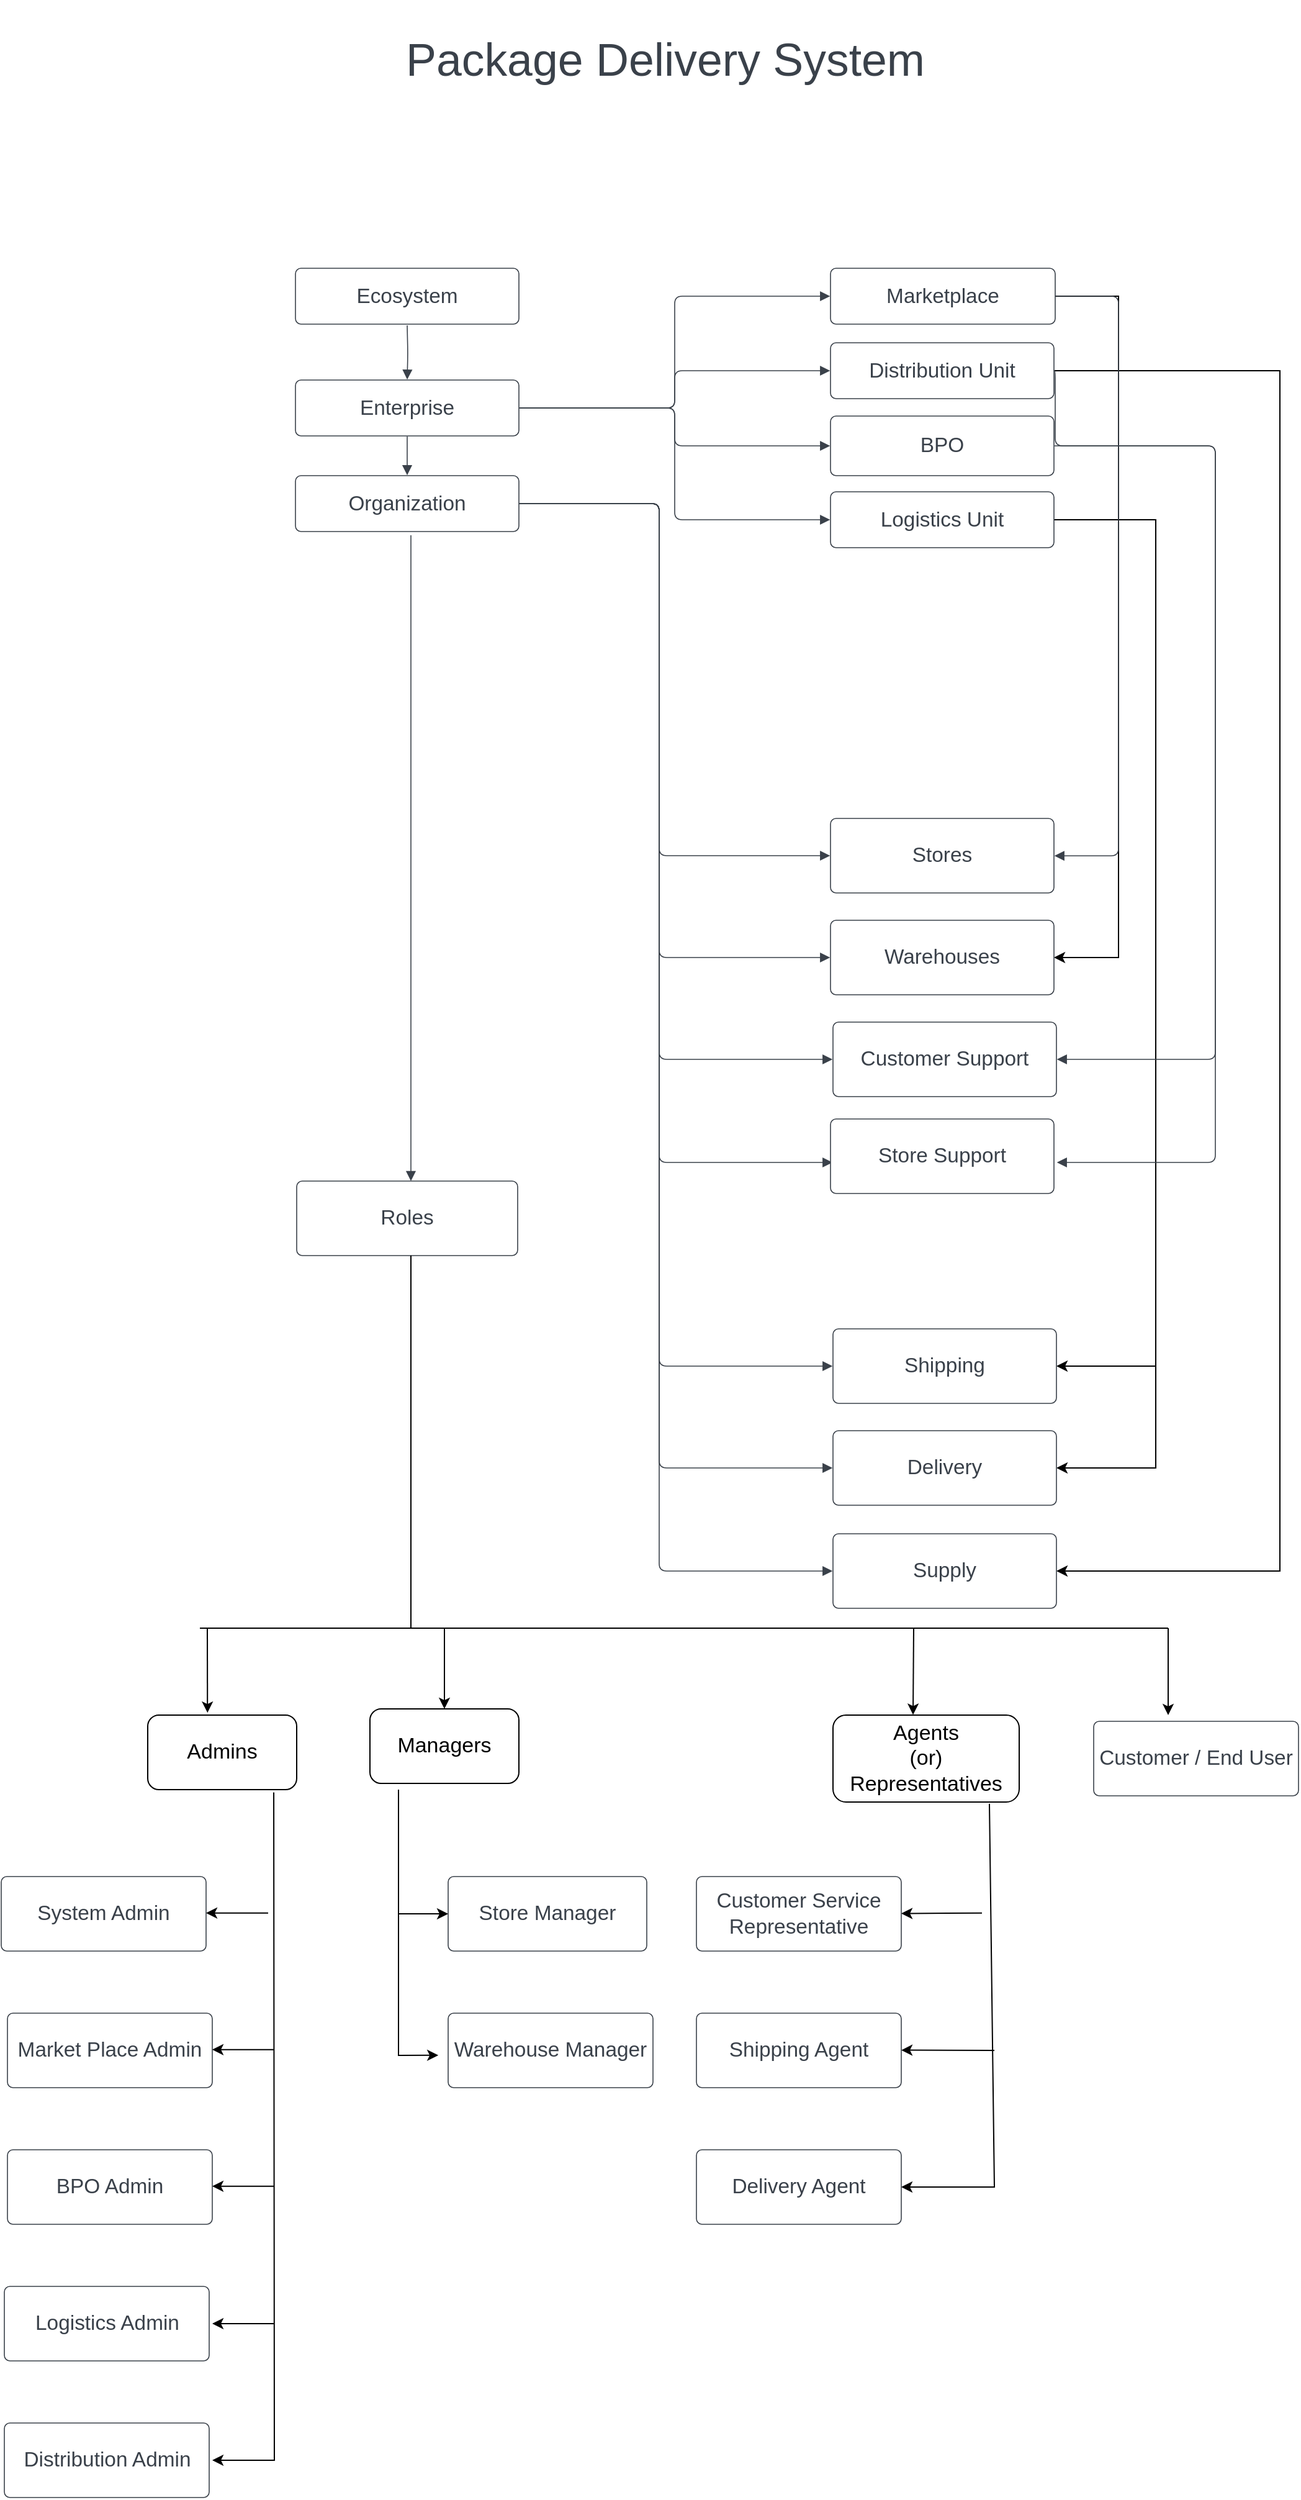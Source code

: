 <mxfile version="20.6.2" type="device"><diagram id="_KM4cDrB0EfIbskarzu1" name="Page-1"><mxGraphModel dx="1434" dy="3007" grid="1" gridSize="10" guides="1" tooltips="1" connect="1" arrows="1" fold="1" page="1" pageScale="1" pageWidth="850" pageHeight="1100" math="0" shadow="0"><root><mxCell id="0"/><mxCell id="1" parent="0"/><mxCell id="v-QbjUcrYz_0qYeS21ap-15" value="" style="endArrow=classic;html=1;rounded=0;fontSize=17;entryX=0.5;entryY=0;entryDx=0;entryDy=0;" parent="1" target="v-QbjUcrYz_0qYeS21ap-7" edge="1"><mxGeometry width="50" height="50" relative="1" as="geometry"><mxPoint x="387" y="-830" as="sourcePoint"/><mxPoint x="670" y="-860" as="targetPoint"/></mxGeometry></mxCell><mxCell id="VC-1KPR2c57iWx8Tasic-6" style="edgeStyle=orthogonalEdgeStyle;rounded=0;orthogonalLoop=1;jettySize=auto;html=1;exitX=1;exitY=0.5;exitDx=0;exitDy=0;entryX=1;entryY=0.5;entryDx=0;entryDy=0;" parent="1" source="TguIyrNCBY1Vem0He5Pm-1" target="TguIyrNCBY1Vem0He5Pm-6" edge="1"><mxGeometry relative="1" as="geometry"><Array as="points"><mxPoint x="930" y="-1902"/><mxPoint x="930" y="-1370"/></Array></mxGeometry></mxCell><UserObject label="Marketplace" lucidchartObjectId="tSN~vLJCm10G" id="TguIyrNCBY1Vem0He5Pm-1"><mxCell style="html=1;overflow=block;blockSpacing=1;whiteSpace=wrap;fontSize=16.7;fontColor=#3a414a;spacing=3.8;strokeColor=#3a414a;strokeOpacity=100;rounded=1;absoluteArcSize=1;arcSize=9;strokeWidth=0.8;" parent="1" vertex="1"><mxGeometry x="698" y="-1925" width="181" height="45" as="geometry"/></mxCell></UserObject><mxCell id="VC-1KPR2c57iWx8Tasic-7" style="edgeStyle=orthogonalEdgeStyle;rounded=0;orthogonalLoop=1;jettySize=auto;html=1;exitX=1;exitY=0.5;exitDx=0;exitDy=0;entryX=1;entryY=0.5;entryDx=0;entryDy=0;" parent="1" source="TguIyrNCBY1Vem0He5Pm-2" target="TguIyrNCBY1Vem0He5Pm-16" edge="1"><mxGeometry relative="1" as="geometry"><Array as="points"><mxPoint x="1060" y="-1842"/><mxPoint x="1060" y="-876"/></Array></mxGeometry></mxCell><UserObject label="Distribution Unit" lucidchartObjectId="tSN~O~~z7RpN" id="TguIyrNCBY1Vem0He5Pm-2"><mxCell style="html=1;overflow=block;blockSpacing=1;whiteSpace=wrap;fontSize=16.7;fontColor=#3a414a;spacing=3.8;strokeColor=#3a414a;strokeOpacity=100;rounded=1;absoluteArcSize=1;arcSize=9;strokeWidth=0.8;" parent="1" vertex="1"><mxGeometry x="698" y="-1865" width="180" height="45" as="geometry"/></mxCell></UserObject><UserObject label="BPO" lucidchartObjectId="tSN~8DPMY.2r" id="TguIyrNCBY1Vem0He5Pm-3"><mxCell style="html=1;overflow=block;blockSpacing=1;whiteSpace=wrap;fontSize=16.7;fontColor=#3a414a;spacing=3.8;strokeColor=#3a414a;strokeOpacity=100;rounded=1;absoluteArcSize=1;arcSize=9;strokeWidth=0.8;" parent="1" vertex="1"><mxGeometry x="698" y="-1806" width="180" height="48" as="geometry"/></mxCell></UserObject><mxCell id="VC-1KPR2c57iWx8Tasic-8" style="edgeStyle=orthogonalEdgeStyle;rounded=0;orthogonalLoop=1;jettySize=auto;html=1;exitX=1;exitY=0.5;exitDx=0;exitDy=0;entryX=1;entryY=0.5;entryDx=0;entryDy=0;" parent="1" source="TguIyrNCBY1Vem0He5Pm-4" target="TguIyrNCBY1Vem0He5Pm-11" edge="1"><mxGeometry relative="1" as="geometry"><Array as="points"><mxPoint x="960" y="-1722"/><mxPoint x="960" y="-1041"/></Array></mxGeometry></mxCell><mxCell id="VC-1KPR2c57iWx8Tasic-9" style="edgeStyle=orthogonalEdgeStyle;rounded=0;orthogonalLoop=1;jettySize=auto;html=1;exitX=1;exitY=0.5;exitDx=0;exitDy=0;entryX=1;entryY=0.5;entryDx=0;entryDy=0;" parent="1" source="TguIyrNCBY1Vem0He5Pm-4" target="TguIyrNCBY1Vem0He5Pm-12" edge="1"><mxGeometry relative="1" as="geometry"><Array as="points"><mxPoint x="960" y="-1722"/><mxPoint x="960" y="-959"/></Array></mxGeometry></mxCell><UserObject label="Logistics Unit" lucidchartObjectId="tSN~siSAzI_0" id="TguIyrNCBY1Vem0He5Pm-4"><mxCell style="html=1;overflow=block;blockSpacing=1;whiteSpace=wrap;fontSize=16.7;fontColor=#3a414a;spacing=3.8;strokeColor=#3a414a;strokeOpacity=100;rounded=1;absoluteArcSize=1;arcSize=9;strokeWidth=0.8;" parent="1" vertex="1"><mxGeometry x="698" y="-1745" width="180" height="45" as="geometry"/></mxCell></UserObject><UserObject label="Stores" lucidchartObjectId="tSN~NDd2UNOE" id="TguIyrNCBY1Vem0He5Pm-5"><mxCell style="html=1;overflow=block;blockSpacing=1;whiteSpace=wrap;fontSize=16.7;fontColor=#3a414a;spacing=3.8;strokeColor=#3a414a;strokeOpacity=100;rounded=1;absoluteArcSize=1;arcSize=9;strokeWidth=0.8;" parent="1" vertex="1"><mxGeometry x="698" y="-1482" width="180" height="60" as="geometry"/></mxCell></UserObject><UserObject label="Warehouses" lucidchartObjectId="tSN~9L.P8kMw" id="TguIyrNCBY1Vem0He5Pm-6"><mxCell style="html=1;overflow=block;blockSpacing=1;whiteSpace=wrap;fontSize=16.7;fontColor=#3a414a;spacing=3.8;strokeColor=#3a414a;strokeOpacity=100;rounded=1;absoluteArcSize=1;arcSize=9;strokeWidth=0.8;" parent="1" vertex="1"><mxGeometry x="698" y="-1400" width="180" height="60" as="geometry"/></mxCell></UserObject><UserObject label="Customer Support" lucidchartObjectId="tSN~ZNoK3hHA" id="TguIyrNCBY1Vem0He5Pm-7"><mxCell style="html=1;overflow=block;blockSpacing=1;whiteSpace=wrap;fontSize=16.7;fontColor=#3a414a;spacing=3.8;strokeColor=#3a414a;strokeOpacity=100;rounded=1;absoluteArcSize=1;arcSize=9;strokeWidth=0.8;" parent="1" vertex="1"><mxGeometry x="700" y="-1318" width="180" height="60" as="geometry"/></mxCell></UserObject><UserObject label="Package Delivery System" lucidchartObjectId="tSN~s5eZ_TBE" id="TguIyrNCBY1Vem0He5Pm-10"><mxCell style="html=1;overflow=block;blockSpacing=1;whiteSpace=wrap;fontSize=36.7;fontColor=#3a414a;spacing=3.8;strokeOpacity=0;fillOpacity=0;rounded=1;absoluteArcSize=1;arcSize=9;fillColor=#ffffff;strokeWidth=0.8;" parent="1" vertex="1"><mxGeometry x="310" y="-2140" width="510" height="95" as="geometry"/></mxCell></UserObject><UserObject label="Shipping" lucidchartObjectId="tSN~DkGbWTEy" id="TguIyrNCBY1Vem0He5Pm-11"><mxCell style="html=1;overflow=block;blockSpacing=1;whiteSpace=wrap;fontSize=16.7;fontColor=#3a414a;spacing=3.8;strokeColor=#3a414a;strokeOpacity=100;rounded=1;absoluteArcSize=1;arcSize=9;strokeWidth=0.8;" parent="1" vertex="1"><mxGeometry x="700" y="-1071" width="180" height="60" as="geometry"/></mxCell></UserObject><UserObject label="Delivery" lucidchartObjectId="tSN~CgnWLvPT" id="TguIyrNCBY1Vem0He5Pm-12"><mxCell style="html=1;overflow=block;blockSpacing=1;whiteSpace=wrap;fontSize=16.7;fontColor=#3a414a;spacing=3.8;strokeColor=#3a414a;strokeOpacity=100;rounded=1;absoluteArcSize=1;arcSize=9;strokeWidth=0.8;" parent="1" vertex="1"><mxGeometry x="700" y="-989" width="180" height="60" as="geometry"/></mxCell></UserObject><UserObject label="Roles" lucidchartObjectId="tSN~dhndBhGU" id="TguIyrNCBY1Vem0He5Pm-13"><mxCell style="html=1;overflow=block;blockSpacing=1;whiteSpace=wrap;fontSize=16.7;fontColor=#3a414a;spacing=3.8;strokeColor=#3a414a;strokeOpacity=100;rounded=1;absoluteArcSize=1;arcSize=9;strokeWidth=0.8;" parent="1" vertex="1"><mxGeometry x="268" y="-1190" width="178" height="60" as="geometry"/></mxCell></UserObject><UserObject label="System Admin" lucidchartObjectId="tSN~Y90aUjg5" id="TguIyrNCBY1Vem0He5Pm-14"><mxCell style="html=1;overflow=block;blockSpacing=1;whiteSpace=wrap;fontSize=16.7;fontColor=#3a414a;spacing=3.8;strokeColor=#3a414a;strokeOpacity=100;rounded=1;absoluteArcSize=1;arcSize=9;strokeWidth=0.8;" parent="1" vertex="1"><mxGeometry x="30" y="-630" width="165" height="60" as="geometry"/></mxCell></UserObject><UserObject label="Distribution Admin" lucidchartObjectId="tSN~5wTDY0Ns" id="TguIyrNCBY1Vem0He5Pm-15"><mxCell style="html=1;overflow=block;blockSpacing=1;whiteSpace=wrap;fontSize=16.7;fontColor=#3a414a;spacing=3.8;strokeColor=#3a414a;strokeOpacity=100;rounded=1;absoluteArcSize=1;arcSize=9;strokeWidth=0.8;" parent="1" vertex="1"><mxGeometry x="32.5" y="-190" width="165" height="60" as="geometry"/></mxCell></UserObject><UserObject label="Supply" lucidchartObjectId="tSN~a6cy~Z0o" id="TguIyrNCBY1Vem0He5Pm-16"><mxCell style="html=1;overflow=block;blockSpacing=1;whiteSpace=wrap;fontSize=16.7;fontColor=#3a414a;spacing=3.8;strokeColor=#3a414a;strokeOpacity=100;rounded=1;absoluteArcSize=1;arcSize=9;strokeWidth=0.8;" parent="1" vertex="1"><mxGeometry x="700" y="-906" width="180" height="60" as="geometry"/></mxCell></UserObject><UserObject label="" lucidchartObjectId="bUN~YEkb4Kt9" id="TguIyrNCBY1Vem0He5Pm-17"><mxCell style="html=1;jettySize=18;whiteSpace=wrap;fontSize=13;strokeColor=#3a414a;strokeOpacity=100;strokeWidth=0.8;rounded=1;arcSize=12;edgeStyle=orthogonalEdgeStyle;startArrow=none;endArrow=block;endFill=1;exitX=1.002;exitY=0.5;exitPerimeter=0;entryX=1.002;entryY=0.502;entryPerimeter=0;" parent="1" source="TguIyrNCBY1Vem0He5Pm-1" target="TguIyrNCBY1Vem0He5Pm-5" edge="1"><mxGeometry width="100" height="100" relative="1" as="geometry"><Array as="points"><mxPoint x="930" y="-1902"/><mxPoint x="930" y="-1452"/></Array></mxGeometry></mxCell></UserObject><UserObject label="" lucidchartObjectId="zVN~wTkjV6k9" id="TguIyrNCBY1Vem0He5Pm-23"><mxCell style="html=1;jettySize=18;whiteSpace=wrap;fontSize=13;strokeColor=#3a414a;strokeOpacity=100;strokeWidth=0.8;rounded=1;arcSize=12;edgeStyle=orthogonalEdgeStyle;startArrow=none;endArrow=block;endFill=1;exitX=1.002;exitY=0.5;exitPerimeter=0;entryX=1.002;entryY=0.5;entryPerimeter=0;" parent="1" source="TguIyrNCBY1Vem0He5Pm-3" target="TguIyrNCBY1Vem0He5Pm-7" edge="1"><mxGeometry width="100" height="100" relative="1" as="geometry"><Array as="points"><mxPoint x="1008" y="-1782"/><mxPoint x="1008" y="-1288"/></Array></mxGeometry></mxCell></UserObject><UserObject label="" lucidchartObjectId="LVN~q8MSu2B1" id="TguIyrNCBY1Vem0He5Pm-24"><mxCell style="html=1;jettySize=18;whiteSpace=wrap;fontSize=13;strokeColor=#3a414a;strokeOpacity=100;strokeWidth=0.8;rounded=1;arcSize=12;edgeStyle=orthogonalEdgeStyle;startArrow=none;endArrow=block;endFill=1;exitX=1;exitY=0.5;entryX=1.002;entryY=0.5;entryPerimeter=0;exitDx=0;exitDy=0;" parent="1" source="TguIyrNCBY1Vem0He5Pm-2" edge="1"><mxGeometry width="100" height="100" relative="1" as="geometry"><Array as="points"><mxPoint x="879" y="-1782"/><mxPoint x="1008" y="-1782"/><mxPoint x="1008" y="-1205"/></Array><mxPoint x="880.36" y="-1205" as="targetPoint"/></mxGeometry></mxCell></UserObject><UserObject label="BPO Admin" lucidchartObjectId="jXN~RTO-Z6fX" id="TguIyrNCBY1Vem0He5Pm-25"><mxCell style="html=1;overflow=block;blockSpacing=1;whiteSpace=wrap;fontSize=16.7;fontColor=#3a414a;spacing=3.8;strokeColor=#3a414a;strokeOpacity=100;rounded=1;absoluteArcSize=1;arcSize=9;strokeWidth=0.8;" parent="1" vertex="1"><mxGeometry x="35" y="-410" width="165" height="60" as="geometry"/></mxCell></UserObject><UserObject label="Ecosystem" lucidchartObjectId="SYN~JrMBCRuX" id="TguIyrNCBY1Vem0He5Pm-26"><mxCell style="html=1;overflow=block;blockSpacing=1;whiteSpace=wrap;fontSize=16.7;fontColor=#3a414a;spacing=3.8;strokeColor=#3a414a;strokeOpacity=100;rounded=1;absoluteArcSize=1;arcSize=9;strokeWidth=0.8;" parent="1" vertex="1"><mxGeometry x="267" y="-1925" width="180" height="45" as="geometry"/></mxCell></UserObject><UserObject label="Enterprise" lucidchartObjectId="SYN~NvYu~0KY" id="TguIyrNCBY1Vem0He5Pm-27"><mxCell style="html=1;overflow=block;blockSpacing=1;whiteSpace=wrap;fontSize=16.7;fontColor=#3a414a;spacing=3.8;strokeColor=#3a414a;strokeOpacity=100;rounded=1;absoluteArcSize=1;arcSize=9;strokeWidth=0.8;" parent="1" vertex="1"><mxGeometry x="267" y="-1835" width="180" height="45" as="geometry"/></mxCell></UserObject><UserObject label="" lucidchartObjectId="SYN~x406wvF~" id="TguIyrNCBY1Vem0He5Pm-28"><mxCell style="html=1;jettySize=18;whiteSpace=wrap;fontSize=13;strokeColor=#3a414a;strokeOpacity=100;strokeWidth=0.8;rounded=1;arcSize=12;edgeStyle=orthogonalEdgeStyle;startArrow=none;endArrow=block;endFill=1;exitX=1.002;exitY=0.5;exitPerimeter=0;entryX=-0.002;entryY=0.5;entryPerimeter=0;" parent="1" source="TguIyrNCBY1Vem0He5Pm-27" target="TguIyrNCBY1Vem0He5Pm-1" edge="1"><mxGeometry width="100" height="100" relative="1" as="geometry"><Array as="points"/></mxGeometry></mxCell></UserObject><UserObject label="" lucidchartObjectId="SYN~-cWfpF0e" id="TguIyrNCBY1Vem0He5Pm-29"><mxCell style="html=1;jettySize=18;whiteSpace=wrap;fontSize=13;strokeColor=#3a414a;strokeOpacity=100;strokeWidth=0.8;rounded=1;arcSize=12;edgeStyle=orthogonalEdgeStyle;startArrow=none;endArrow=block;endFill=1;exitX=1.002;exitY=0.5;exitPerimeter=0;entryX=-0.002;entryY=0.5;entryPerimeter=0;" parent="1" source="TguIyrNCBY1Vem0He5Pm-27" target="TguIyrNCBY1Vem0He5Pm-2" edge="1"><mxGeometry width="100" height="100" relative="1" as="geometry"><Array as="points"/></mxGeometry></mxCell></UserObject><UserObject label="" lucidchartObjectId="SYN~~saYY6I4" id="TguIyrNCBY1Vem0He5Pm-30"><mxCell style="html=1;jettySize=18;whiteSpace=wrap;fontSize=13;strokeColor=#3a414a;strokeOpacity=100;strokeWidth=0.8;rounded=1;arcSize=12;edgeStyle=orthogonalEdgeStyle;startArrow=none;endArrow=block;endFill=1;exitX=1.002;exitY=0.5;exitPerimeter=0;entryX=-0.002;entryY=0.5;entryPerimeter=0;" parent="1" source="TguIyrNCBY1Vem0He5Pm-27" target="TguIyrNCBY1Vem0He5Pm-3" edge="1"><mxGeometry width="100" height="100" relative="1" as="geometry"><Array as="points"/></mxGeometry></mxCell></UserObject><UserObject label="" lucidchartObjectId="SYN~utiJjojd" id="TguIyrNCBY1Vem0He5Pm-31"><mxCell style="html=1;jettySize=18;whiteSpace=wrap;fontSize=13;strokeColor=#3a414a;strokeOpacity=100;strokeWidth=0.8;rounded=1;arcSize=12;edgeStyle=orthogonalEdgeStyle;startArrow=none;endArrow=block;endFill=1;entryX=0.5;entryY=-0.008;entryPerimeter=0;" parent="1" target="TguIyrNCBY1Vem0He5Pm-27" edge="1"><mxGeometry width="100" height="100" relative="1" as="geometry"><Array as="points"/><mxPoint x="357" y="-1879" as="sourcePoint"/></mxGeometry></mxCell></UserObject><UserObject label="" lucidchartObjectId="SYN~1u2w6J3N" id="TguIyrNCBY1Vem0He5Pm-32"><mxCell style="html=1;jettySize=18;whiteSpace=wrap;fontSize=13;strokeColor=#3a414a;strokeOpacity=100;strokeWidth=0.8;rounded=1;arcSize=12;edgeStyle=orthogonalEdgeStyle;startArrow=none;endArrow=block;endFill=1;" parent="1" edge="1"><mxGeometry width="100" height="100" relative="1" as="geometry"><Array as="points"/><mxPoint x="360" y="-1190" as="targetPoint"/><mxPoint x="360" y="-1710" as="sourcePoint"/></mxGeometry></mxCell></UserObject><UserObject label="" lucidchartObjectId="SYN~ySkYTe_g" id="TguIyrNCBY1Vem0He5Pm-33"><mxCell style="html=1;jettySize=18;whiteSpace=wrap;fontSize=13;strokeColor=#3a414a;strokeOpacity=100;strokeWidth=0.8;rounded=1;arcSize=12;edgeStyle=orthogonalEdgeStyle;startArrow=none;endArrow=block;endFill=1;exitX=1.002;exitY=0.5;exitPerimeter=0;entryX=-0.002;entryY=0.5;entryPerimeter=0;" parent="1" source="TguIyrNCBY1Vem0He5Pm-27" target="TguIyrNCBY1Vem0He5Pm-4" edge="1"><mxGeometry width="100" height="100" relative="1" as="geometry"><Array as="points"/></mxGeometry></mxCell></UserObject><UserObject label="Organization" lucidchartObjectId="x2N~.MVEPT6." id="TguIyrNCBY1Vem0He5Pm-34"><mxCell style="html=1;overflow=block;blockSpacing=1;whiteSpace=wrap;fontSize=16.7;fontColor=#3a414a;spacing=3.8;strokeColor=#3a414a;strokeOpacity=100;rounded=1;absoluteArcSize=1;arcSize=9;strokeWidth=0.8;" parent="1" vertex="1"><mxGeometry x="267" y="-1758" width="180" height="45" as="geometry"/></mxCell></UserObject><UserObject label="" lucidchartObjectId="p3N~YNfLUSI4" id="TguIyrNCBY1Vem0He5Pm-35"><mxCell style="html=1;jettySize=18;whiteSpace=wrap;fontSize=13;strokeColor=#3a414a;strokeOpacity=100;strokeWidth=0.8;rounded=1;arcSize=12;edgeStyle=orthogonalEdgeStyle;startArrow=none;endArrow=block;endFill=1;exitX=0.5;exitY=1.008;exitPerimeter=0;entryX=0.5;entryY=-0.008;entryPerimeter=0;" parent="1" source="TguIyrNCBY1Vem0He5Pm-27" target="TguIyrNCBY1Vem0He5Pm-34" edge="1"><mxGeometry width="100" height="100" relative="1" as="geometry"><Array as="points"/></mxGeometry></mxCell></UserObject><UserObject label="" lucidchartObjectId="V3N~2B8aoF8s" id="TguIyrNCBY1Vem0He5Pm-36"><mxCell style="html=1;jettySize=18;whiteSpace=wrap;fontSize=13;strokeColor=#3a414a;strokeOpacity=100;strokeWidth=0.8;rounded=1;arcSize=12;edgeStyle=orthogonalEdgeStyle;startArrow=none;endArrow=block;endFill=1;exitX=1.002;exitY=0.5;exitPerimeter=0;entryX=-0.002;entryY=0.5;entryPerimeter=0;" parent="1" source="TguIyrNCBY1Vem0He5Pm-34" target="TguIyrNCBY1Vem0He5Pm-5" edge="1"><mxGeometry width="100" height="100" relative="1" as="geometry"><Array as="points"><mxPoint x="560" y="-1735"/><mxPoint x="560" y="-1452"/></Array></mxGeometry></mxCell></UserObject><UserObject label="" lucidchartObjectId="73N~XwETkp4V" id="TguIyrNCBY1Vem0He5Pm-37"><mxCell style="html=1;jettySize=18;whiteSpace=wrap;fontSize=13;strokeColor=#3a414a;strokeOpacity=100;strokeWidth=0.8;rounded=1;arcSize=12;edgeStyle=orthogonalEdgeStyle;startArrow=none;endArrow=block;endFill=1;exitX=1.002;exitY=0.5;exitPerimeter=0;entryX=-0.002;entryY=0.5;entryPerimeter=0;" parent="1" source="TguIyrNCBY1Vem0He5Pm-34" target="TguIyrNCBY1Vem0He5Pm-6" edge="1"><mxGeometry width="100" height="100" relative="1" as="geometry"><Array as="points"><mxPoint x="560" y="-1735"/><mxPoint x="560" y="-1370"/></Array></mxGeometry></mxCell></UserObject><UserObject label="" lucidchartObjectId="m4N~-xgMmplm" id="TguIyrNCBY1Vem0He5Pm-38"><mxCell style="html=1;jettySize=18;whiteSpace=wrap;fontSize=13;strokeColor=#3a414a;strokeOpacity=100;strokeWidth=0.8;rounded=1;arcSize=12;edgeStyle=orthogonalEdgeStyle;startArrow=none;endArrow=block;endFill=1;exitX=1.002;exitY=0.5;exitPerimeter=0;entryX=-0.002;entryY=0.5;entryPerimeter=0;" parent="1" source="TguIyrNCBY1Vem0He5Pm-34" target="TguIyrNCBY1Vem0He5Pm-7" edge="1"><mxGeometry width="100" height="100" relative="1" as="geometry"><Array as="points"><mxPoint x="560" y="-1735"/><mxPoint x="560" y="-1288"/></Array></mxGeometry></mxCell></UserObject><UserObject label="" lucidchartObjectId="J4N~wBIKY.2Q" id="TguIyrNCBY1Vem0He5Pm-39"><mxCell style="html=1;jettySize=18;whiteSpace=wrap;fontSize=13;strokeColor=#3a414a;strokeOpacity=100;strokeWidth=0.8;rounded=1;arcSize=12;edgeStyle=orthogonalEdgeStyle;startArrow=none;endArrow=block;endFill=1;exitX=1.002;exitY=0.5;exitPerimeter=0;entryX=-0.002;entryY=0.5;entryPerimeter=0;" parent="1" source="TguIyrNCBY1Vem0He5Pm-34" edge="1"><mxGeometry width="100" height="100" relative="1" as="geometry"><Array as="points"><mxPoint x="560" y="-1735"/><mxPoint x="560" y="-1205"/></Array><mxPoint x="699.64" y="-1205" as="targetPoint"/></mxGeometry></mxCell></UserObject><UserObject label="" lucidchartObjectId="64N~zER9DNFB" id="TguIyrNCBY1Vem0He5Pm-41"><mxCell style="html=1;jettySize=18;whiteSpace=wrap;fontSize=13;strokeColor=#3a414a;strokeOpacity=100;strokeWidth=0.8;rounded=1;arcSize=12;edgeStyle=orthogonalEdgeStyle;startArrow=none;endArrow=block;endFill=1;exitX=1.002;exitY=0.5;exitPerimeter=0;entryX=-0.002;entryY=0.5;entryPerimeter=0;" parent="1" source="TguIyrNCBY1Vem0He5Pm-34" target="TguIyrNCBY1Vem0He5Pm-11" edge="1"><mxGeometry width="100" height="100" relative="1" as="geometry"><Array as="points"><mxPoint x="560" y="-1735"/><mxPoint x="560" y="-1041"/></Array></mxGeometry></mxCell></UserObject><UserObject label="" lucidchartObjectId="g5N~yy9yt6.4" id="TguIyrNCBY1Vem0He5Pm-42"><mxCell style="html=1;jettySize=18;whiteSpace=wrap;fontSize=13;strokeColor=#3a414a;strokeOpacity=100;strokeWidth=0.8;rounded=1;arcSize=12;edgeStyle=orthogonalEdgeStyle;startArrow=none;endArrow=block;endFill=1;exitX=1.002;exitY=0.5;exitPerimeter=0;entryX=-0.002;entryY=0.5;entryPerimeter=0;" parent="1" source="TguIyrNCBY1Vem0He5Pm-34" target="TguIyrNCBY1Vem0He5Pm-12" edge="1"><mxGeometry width="100" height="100" relative="1" as="geometry"><Array as="points"><mxPoint x="560" y="-1735"/><mxPoint x="560" y="-959"/></Array></mxGeometry></mxCell></UserObject><UserObject label="" lucidchartObjectId="t5N~luWsD86X" id="TguIyrNCBY1Vem0He5Pm-43"><mxCell style="html=1;jettySize=18;whiteSpace=wrap;fontSize=13;strokeColor=#3a414a;strokeOpacity=100;strokeWidth=0.8;rounded=1;arcSize=12;edgeStyle=orthogonalEdgeStyle;startArrow=none;endArrow=block;endFill=1;exitX=1.002;exitY=0.5;exitPerimeter=0;entryX=-0.002;entryY=0.5;entryPerimeter=0;" parent="1" source="TguIyrNCBY1Vem0He5Pm-34" target="TguIyrNCBY1Vem0He5Pm-16" edge="1"><mxGeometry width="100" height="100" relative="1" as="geometry"><Array as="points"><mxPoint x="560" y="-1735"/><mxPoint x="560" y="-876"/></Array></mxGeometry></mxCell></UserObject><UserObject label="Store Manager" lucidchartObjectId="aDP~PGPCfzHP" id="TguIyrNCBY1Vem0He5Pm-44"><mxCell style="points=[[0.804,0.323,0]];html=1;overflow=block;blockSpacing=1;whiteSpace=wrap;fontSize=16.7;fontColor=#3a414a;spacing=3.8;strokeColor=#3a414a;strokeOpacity=100;rounded=1;absoluteArcSize=1;arcSize=9;strokeWidth=0.8;" parent="1" vertex="1"><mxGeometry x="390" y="-630" width="160" height="60" as="geometry"/></mxCell></UserObject><UserObject label="Warehouse Manager" lucidchartObjectId="RDP~3jLowXlu" id="TguIyrNCBY1Vem0He5Pm-45"><mxCell style="html=1;overflow=block;blockSpacing=1;whiteSpace=wrap;fontSize=16.7;fontColor=#3a414a;spacing=3.8;strokeColor=#3a414a;strokeOpacity=100;rounded=1;absoluteArcSize=1;arcSize=9;strokeWidth=0.8;" parent="1" vertex="1"><mxGeometry x="390" y="-520" width="165" height="60" as="geometry"/></mxCell></UserObject><UserObject label="Customer Service Representative" lucidchartObjectId="pGP~9AlvLMV0" id="TguIyrNCBY1Vem0He5Pm-46"><mxCell style="html=1;overflow=block;blockSpacing=1;whiteSpace=wrap;fontSize=16.7;fontColor=#3a414a;spacing=3.8;strokeColor=#3a414a;strokeOpacity=100;rounded=1;absoluteArcSize=1;arcSize=9;strokeWidth=0.8;" parent="1" vertex="1"><mxGeometry x="590" y="-630" width="165" height="60" as="geometry"/></mxCell></UserObject><UserObject label="Market Place Admin" lucidchartObjectId="3OP~mNyQ_7F~" id="TguIyrNCBY1Vem0He5Pm-52"><mxCell style="html=1;overflow=block;blockSpacing=1;whiteSpace=wrap;fontSize=16.7;fontColor=#3a414a;spacing=3.8;strokeColor=#3a414a;strokeOpacity=100;rounded=1;absoluteArcSize=1;arcSize=9;strokeWidth=0.8;" parent="1" vertex="1"><mxGeometry x="35" y="-520" width="165" height="60" as="geometry"/></mxCell></UserObject><UserObject label="Logistics Admin" lucidchartObjectId="4QP~~hcnSGV8" id="TguIyrNCBY1Vem0He5Pm-53"><mxCell style="html=1;overflow=block;blockSpacing=1;whiteSpace=wrap;fontSize=16.7;fontColor=#3a414a;spacing=3.8;strokeColor=#3a414a;strokeOpacity=100;rounded=1;absoluteArcSize=1;arcSize=9;strokeWidth=0.8;" parent="1" vertex="1"><mxGeometry x="32.5" y="-300" width="165" height="60" as="geometry"/></mxCell></UserObject><UserObject label="Store Support" lucidchartObjectId="tSN~ZNoK3hHA" id="VC-1KPR2c57iWx8Tasic-5"><mxCell style="html=1;overflow=block;blockSpacing=1;whiteSpace=wrap;fontSize=16.7;fontColor=#3a414a;spacing=3.8;strokeColor=#3a414a;strokeOpacity=100;rounded=1;absoluteArcSize=1;arcSize=9;strokeWidth=0.8;" parent="1" vertex="1"><mxGeometry x="698" y="-1240" width="180" height="60" as="geometry"/></mxCell></UserObject><UserObject label="Shipping Agent" lucidchartObjectId="pGP~9AlvLMV0" id="v-QbjUcrYz_0qYeS21ap-2"><mxCell style="html=1;overflow=block;blockSpacing=1;whiteSpace=wrap;fontSize=16.7;fontColor=#3a414a;spacing=3.8;strokeColor=#3a414a;strokeOpacity=100;rounded=1;absoluteArcSize=1;arcSize=9;strokeWidth=0.8;" parent="1" vertex="1"><mxGeometry x="590" y="-520" width="165" height="60" as="geometry"/></mxCell></UserObject><UserObject label="Delivery Agent" lucidchartObjectId="pGP~9AlvLMV0" id="v-QbjUcrYz_0qYeS21ap-3"><mxCell style="html=1;overflow=block;blockSpacing=1;whiteSpace=wrap;fontSize=16.7;fontColor=#3a414a;spacing=3.8;strokeColor=#3a414a;strokeOpacity=100;rounded=1;absoluteArcSize=1;arcSize=9;strokeWidth=0.8;" parent="1" vertex="1"><mxGeometry x="590" y="-410" width="165" height="60" as="geometry"/></mxCell></UserObject><UserObject label="Customer / End User" lucidchartObjectId="pGP~9AlvLMV0" id="v-QbjUcrYz_0qYeS21ap-4"><mxCell style="html=1;overflow=block;blockSpacing=1;whiteSpace=wrap;fontSize=16.7;fontColor=#3a414a;spacing=3.8;strokeColor=#3a414a;strokeOpacity=100;rounded=1;absoluteArcSize=1;arcSize=9;strokeWidth=0.8;" parent="1" vertex="1"><mxGeometry x="910" y="-755" width="165" height="60" as="geometry"/></mxCell></UserObject><mxCell id="v-QbjUcrYz_0qYeS21ap-6" value="&lt;font style=&quot;font-size: 17px;&quot;&gt;Admins&lt;/font&gt;" style="rounded=1;whiteSpace=wrap;html=1;" parent="1" vertex="1"><mxGeometry x="148" y="-760" width="120" height="60" as="geometry"/></mxCell><mxCell id="v-QbjUcrYz_0qYeS21ap-7" value="Managers" style="rounded=1;whiteSpace=wrap;html=1;fontSize=17;" parent="1" vertex="1"><mxGeometry x="327" y="-765" width="120" height="60" as="geometry"/></mxCell><mxCell id="v-QbjUcrYz_0qYeS21ap-8" value="Agents &lt;br&gt;(or) Representatives" style="rounded=1;whiteSpace=wrap;html=1;fontSize=17;" parent="1" vertex="1"><mxGeometry x="700" y="-760" width="150" height="70" as="geometry"/></mxCell><mxCell id="v-QbjUcrYz_0qYeS21ap-10" value="" style="endArrow=none;html=1;rounded=0;fontSize=17;" parent="1" edge="1"><mxGeometry width="50" height="50" relative="1" as="geometry"><mxPoint x="360" y="-830" as="sourcePoint"/><mxPoint x="360" y="-1130" as="targetPoint"/></mxGeometry></mxCell><mxCell id="v-QbjUcrYz_0qYeS21ap-13" value="" style="endArrow=none;html=1;rounded=0;fontSize=17;" parent="1" edge="1"><mxGeometry width="50" height="50" relative="1" as="geometry"><mxPoint x="190" y="-830" as="sourcePoint"/><mxPoint x="970" y="-830" as="targetPoint"/></mxGeometry></mxCell><mxCell id="v-QbjUcrYz_0qYeS21ap-14" value="" style="endArrow=classic;html=1;rounded=0;fontSize=17;entryX=0.401;entryY=-0.032;entryDx=0;entryDy=0;entryPerimeter=0;" parent="1" target="v-QbjUcrYz_0qYeS21ap-6" edge="1"><mxGeometry width="50" height="50" relative="1" as="geometry"><mxPoint x="196" y="-830" as="sourcePoint"/><mxPoint x="670" y="-910" as="targetPoint"/></mxGeometry></mxCell><mxCell id="v-QbjUcrYz_0qYeS21ap-17" value="" style="endArrow=classic;html=1;rounded=0;fontSize=17;entryX=0.43;entryY=-0.004;entryDx=0;entryDy=0;entryPerimeter=0;" parent="1" target="v-QbjUcrYz_0qYeS21ap-8" edge="1"><mxGeometry width="50" height="50" relative="1" as="geometry"><mxPoint x="765" y="-830" as="sourcePoint"/><mxPoint x="670" y="-910" as="targetPoint"/></mxGeometry></mxCell><mxCell id="v-QbjUcrYz_0qYeS21ap-18" value="" style="endArrow=classic;html=1;rounded=0;fontSize=17;" parent="1" edge="1"><mxGeometry width="50" height="50" relative="1" as="geometry"><mxPoint x="970" y="-830" as="sourcePoint"/><mxPoint x="970" y="-760" as="targetPoint"/></mxGeometry></mxCell><mxCell id="v-QbjUcrYz_0qYeS21ap-19" value="" style="endArrow=classic;html=1;rounded=0;fontSize=17;exitX=0.846;exitY=1.037;exitDx=0;exitDy=0;exitPerimeter=0;" parent="1" source="v-QbjUcrYz_0qYeS21ap-6" edge="1"><mxGeometry width="50" height="50" relative="1" as="geometry"><mxPoint x="277" y="-310" as="sourcePoint"/><mxPoint x="200" y="-160" as="targetPoint"/><Array as="points"><mxPoint x="250" y="-160"/></Array></mxGeometry></mxCell><mxCell id="v-QbjUcrYz_0qYeS21ap-20" value="" style="endArrow=classic;html=1;rounded=0;fontSize=17;" parent="1" edge="1"><mxGeometry width="50" height="50" relative="1" as="geometry"><mxPoint x="250" y="-270" as="sourcePoint"/><mxPoint x="200" y="-270" as="targetPoint"/></mxGeometry></mxCell><mxCell id="v-QbjUcrYz_0qYeS21ap-21" value="" style="endArrow=classic;html=1;rounded=0;fontSize=17;" parent="1" edge="1"><mxGeometry width="50" height="50" relative="1" as="geometry"><mxPoint x="250" y="-380.62" as="sourcePoint"/><mxPoint x="200" y="-380.62" as="targetPoint"/></mxGeometry></mxCell><mxCell id="v-QbjUcrYz_0qYeS21ap-22" value="" style="endArrow=classic;html=1;rounded=0;fontSize=17;" parent="1" edge="1"><mxGeometry width="50" height="50" relative="1" as="geometry"><mxPoint x="250" y="-490.62" as="sourcePoint"/><mxPoint x="200" y="-490.62" as="targetPoint"/></mxGeometry></mxCell><mxCell id="v-QbjUcrYz_0qYeS21ap-23" value="" style="endArrow=classic;html=1;rounded=0;fontSize=17;" parent="1" edge="1"><mxGeometry width="50" height="50" relative="1" as="geometry"><mxPoint x="245" y="-600.62" as="sourcePoint"/><mxPoint x="195" y="-600.62" as="targetPoint"/></mxGeometry></mxCell><mxCell id="v-QbjUcrYz_0qYeS21ap-26" value="" style="endArrow=classic;html=1;rounded=0;fontSize=17;" parent="1" edge="1"><mxGeometry width="50" height="50" relative="1" as="geometry"><mxPoint x="830" y="-490" as="sourcePoint"/><mxPoint x="755" y="-490.24" as="targetPoint"/></mxGeometry></mxCell><mxCell id="v-QbjUcrYz_0qYeS21ap-27" value="" style="endArrow=classic;html=1;rounded=0;fontSize=17;" parent="1" edge="1"><mxGeometry width="50" height="50" relative="1" as="geometry"><mxPoint x="820" y="-600.62" as="sourcePoint"/><mxPoint x="755" y="-600.24" as="targetPoint"/></mxGeometry></mxCell><mxCell id="v-QbjUcrYz_0qYeS21ap-28" value="" style="endArrow=classic;html=1;rounded=0;fontSize=17;entryX=-0.048;entryY=0.565;entryDx=0;entryDy=0;entryPerimeter=0;" parent="1" target="TguIyrNCBY1Vem0He5Pm-45" edge="1"><mxGeometry width="50" height="50" relative="1" as="geometry"><mxPoint x="350" y="-700" as="sourcePoint"/><mxPoint x="670" y="-640" as="targetPoint"/><Array as="points"><mxPoint x="350" y="-486"/></Array></mxGeometry></mxCell><mxCell id="v-QbjUcrYz_0qYeS21ap-29" value="" style="endArrow=classic;html=1;rounded=0;fontSize=17;" parent="1" edge="1"><mxGeometry width="50" height="50" relative="1" as="geometry"><mxPoint x="350" y="-600" as="sourcePoint"/><mxPoint x="390" y="-600" as="targetPoint"/></mxGeometry></mxCell><mxCell id="5RvrtwUqeaimIuxF-dzl-1" value="" style="endArrow=classic;html=1;rounded=0;exitX=0.84;exitY=1.019;exitDx=0;exitDy=0;exitPerimeter=0;entryX=1;entryY=0.5;entryDx=0;entryDy=0;" edge="1" parent="1" source="v-QbjUcrYz_0qYeS21ap-8" target="v-QbjUcrYz_0qYeS21ap-3"><mxGeometry width="50" height="50" relative="1" as="geometry"><mxPoint x="700" y="-460" as="sourcePoint"/><mxPoint x="750" y="-510" as="targetPoint"/><Array as="points"><mxPoint x="830" y="-380"/></Array></mxGeometry></mxCell></root></mxGraphModel></diagram></mxfile>